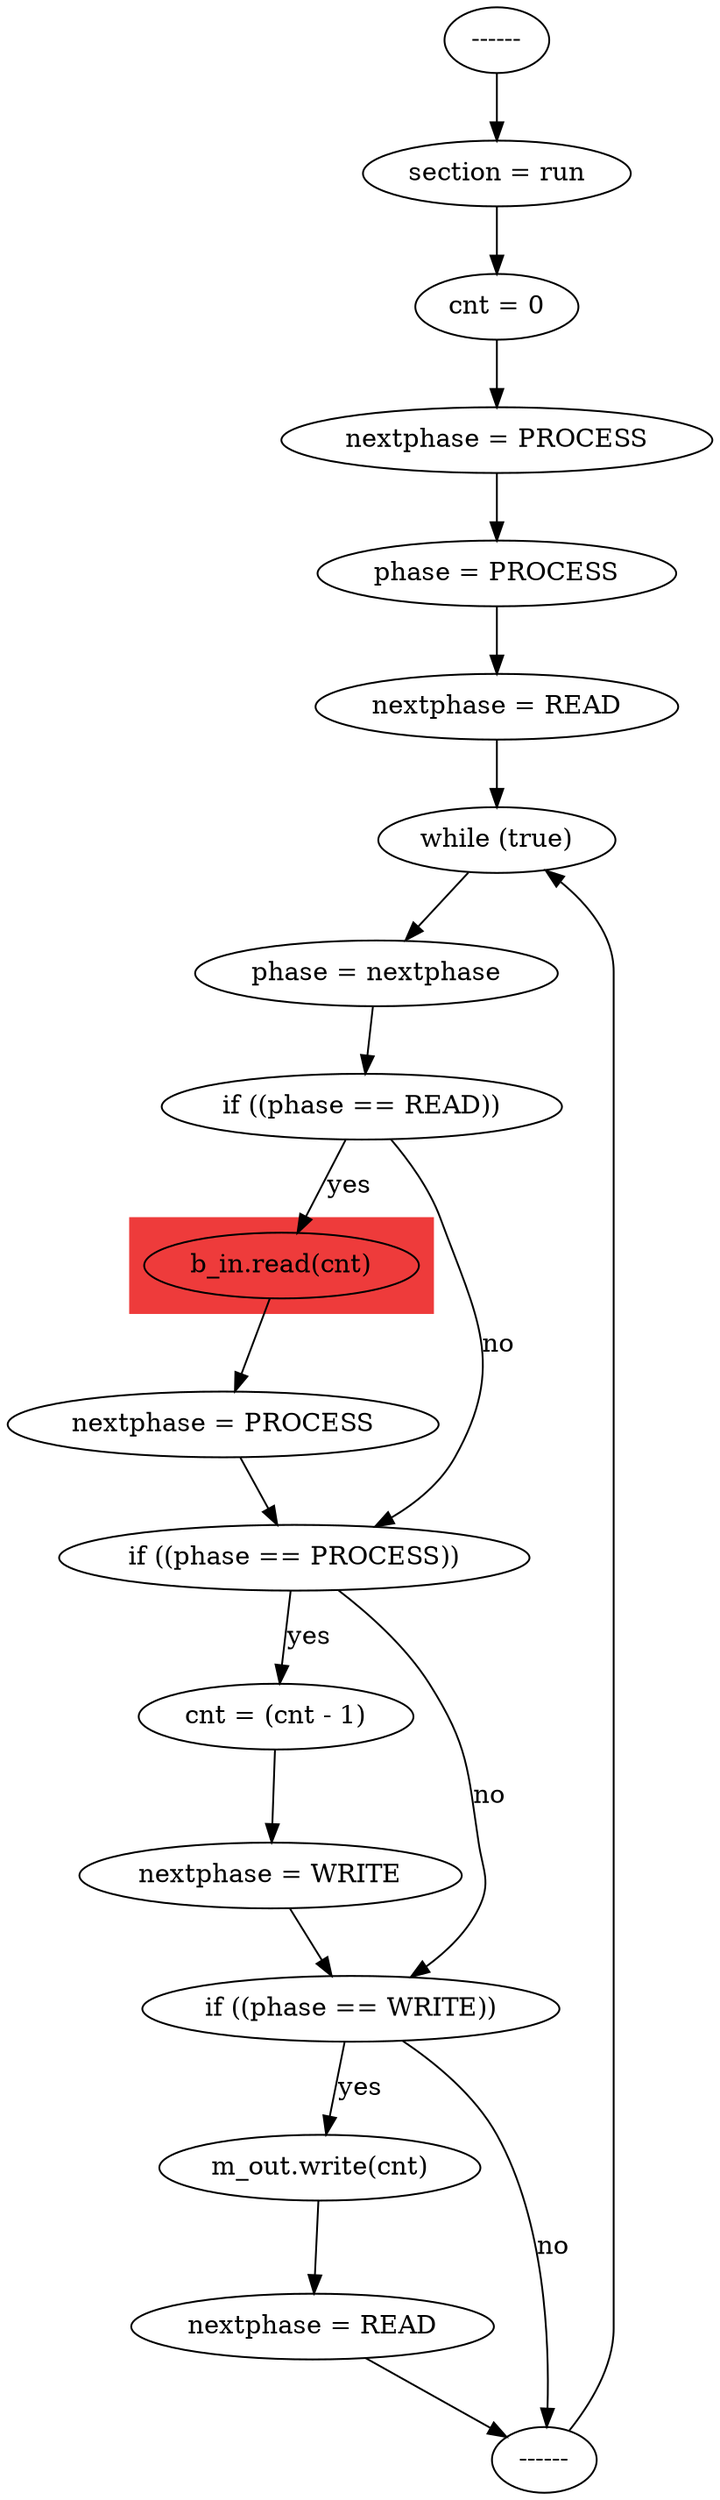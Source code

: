 digraph TestCase_01 {  graph [rankdir=TD];  
state_0[ label = "------"];
state_1[ label = "section = run"];
state_2[ label = "cnt = 0"];
state_3[ label = "nextphase = PROCESS"];
state_4[ label = "phase = PROCESS"];
state_5[ label = "nextphase = READ"];
state_6[ label = "while (true)"];
state_7[ label = "phase = nextphase"];
state_8[ label = "if ((phase == READ))"];
state_9[ label = "b_in.read(cnt)"];
state_10[ label = "nextphase = PROCESS"];
state_11[ label = "if ((phase == PROCESS))"];
state_12[ label = "cnt = (cnt - 1)"];
state_13[ label = "nextphase = WRITE"];
state_14[ label = "if ((phase == WRITE))"];
state_15[ label = "m_out.write(cnt)"];
state_16[ label = "nextphase = READ"];
state_17[ label = "------"];

state_0 -> state_1;
state_1 -> state_2;
state_2 -> state_3;
state_3 -> state_4;
state_4 -> state_5;
state_5 -> state_6;
state_6 -> state_7;
state_7 -> state_8;
state_8 -> state_9[label = "yes"];
state_8 -> state_11[label = "no"];
state_9 -> state_10;
state_10 -> state_11;
state_11 -> state_12[label = "yes"];
state_11 -> state_14[label = "no"];
state_12 -> state_13;
state_13 -> state_14;
state_14 -> state_15[label = "yes"];
state_14 -> state_17[label = "no"];
state_15 -> state_16;
state_16 -> state_17;
state_17 -> state_6;

subgraph cluster_0 {
	style=filled; color=brown2;
	state_9;
}
}
